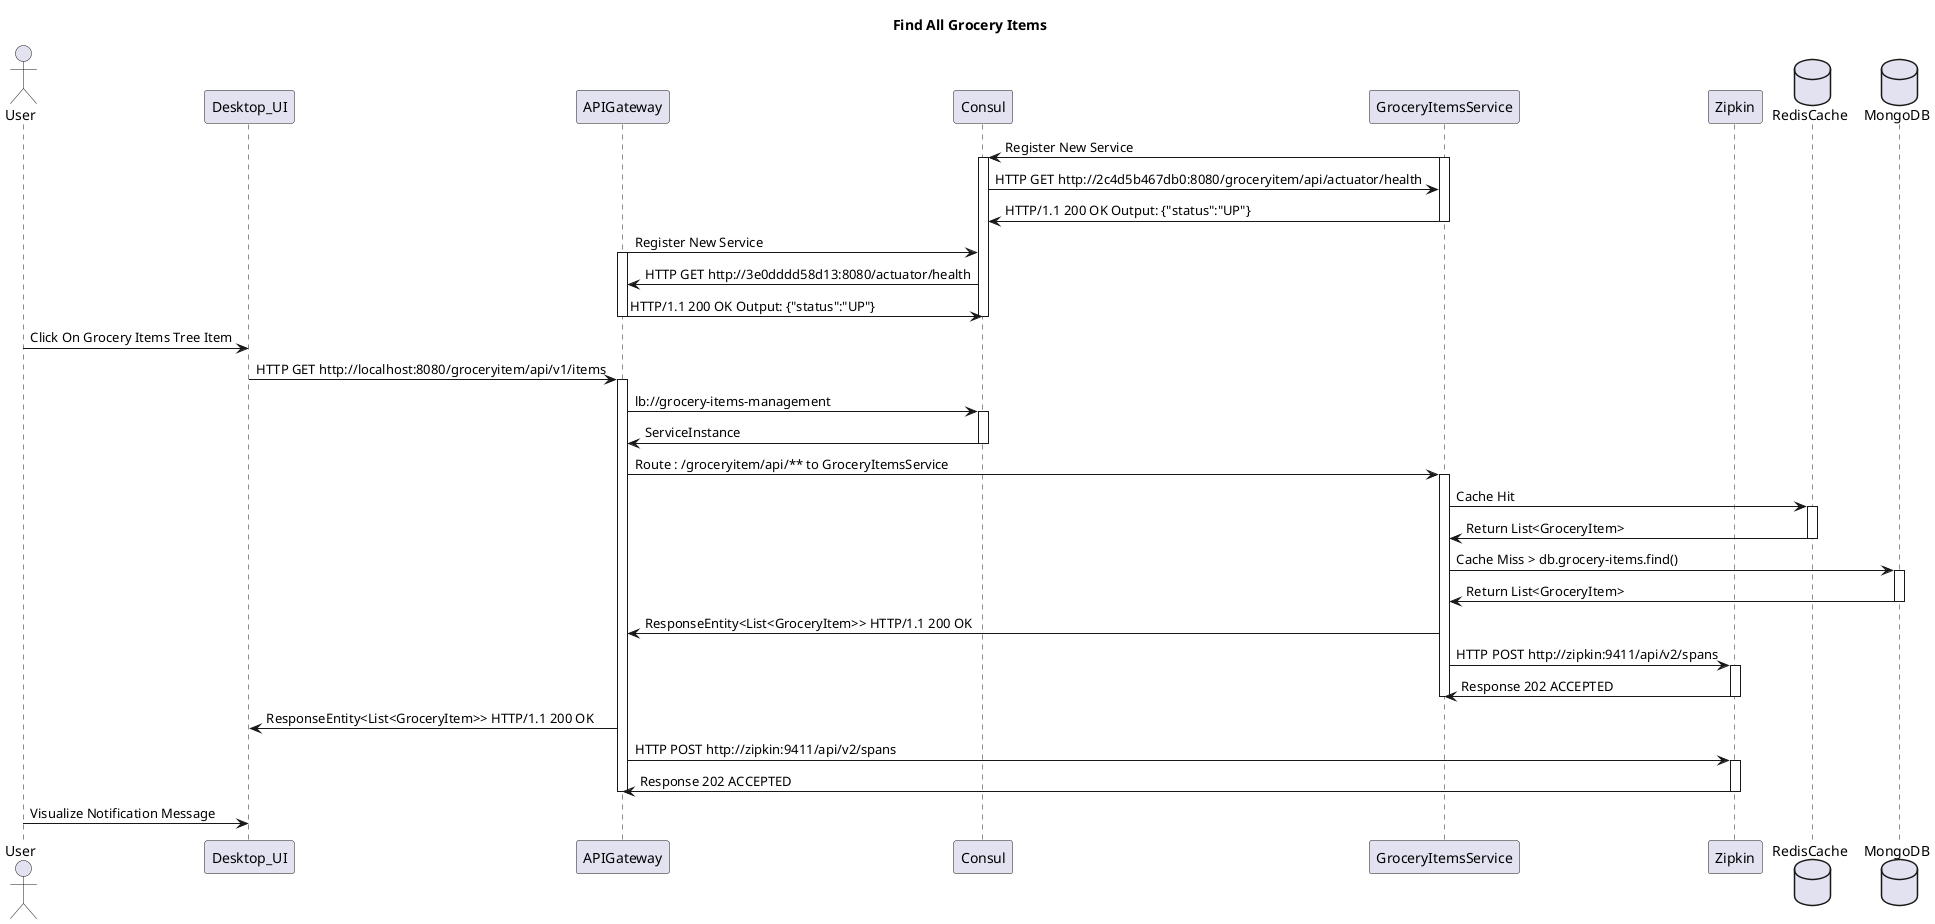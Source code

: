 @startuml
'https://plantuml.com/sequence-diagram



title Find All Grocery Items

actor User

participant Desktop_UI

participant APIGateway

participant Consul

participant GroceryItemsService

participant Zipkin

database RedisCache

database MongoDB

GroceryItemsService -> Consul : Register New Service
activate GroceryItemsService
activate Consul
Consul -> GroceryItemsService : HTTP GET http://2c4d5b467db0:8080/groceryitem/api/actuator/health
GroceryItemsService -> Consul : HTTP/1.1 200 OK Output: {"status":"UP"}
deactivate GroceryItemsService
APIGateway -> Consul : Register New Service
activate APIGateway
Consul -> APIGateway : HTTP GET http://3e0dddd58d13:8080/actuator/health
APIGateway -> Consul : HTTP/1.1 200 OK Output: {"status":"UP"}
deactivate APIGateway
deactivate Consul
User -> Desktop_UI : Click On Grocery Items Tree Item
Desktop_UI -> APIGateway : HTTP GET http://localhost:8080/groceryitem/api/v1/items
activate APIGateway
APIGateway -> Consul : lb://grocery-items-management
activate Consul
Consul -> APIGateway : ServiceInstance
deactivate Consul
APIGateway -> GroceryItemsService : Route : /groceryitem/api/** to GroceryItemsService
activate GroceryItemsService
GroceryItemsService -> RedisCache : Cache Hit
activate RedisCache
RedisCache -> GroceryItemsService : Return List<GroceryItem>
deactivate RedisCache
GroceryItemsService -> MongoDB : Cache Miss > db.grocery-items.find()
activate MongoDB
MongoDB -> GroceryItemsService : Return List<GroceryItem>
deactivate MongoDB
GroceryItemsService -> APIGateway : ResponseEntity<List<GroceryItem>> HTTP/1.1 200 OK
GroceryItemsService -> Zipkin : HTTP POST http://zipkin:9411/api/v2/spans
activate Zipkin
Zipkin -> GroceryItemsService : Response 202 ACCEPTED
deactivate Zipkin
deactivate GroceryItemsService
APIGateway -> Desktop_UI : ResponseEntity<List<GroceryItem>> HTTP/1.1 200 OK
APIGateway -> Zipkin : HTTP POST http://zipkin:9411/api/v2/spans
activate Zipkin
Zipkin -> APIGateway : Response 202 ACCEPTED
deactivate Zipkin
deactivate APIGateway
User -> Desktop_UI : Visualize Notification Message






@enduml